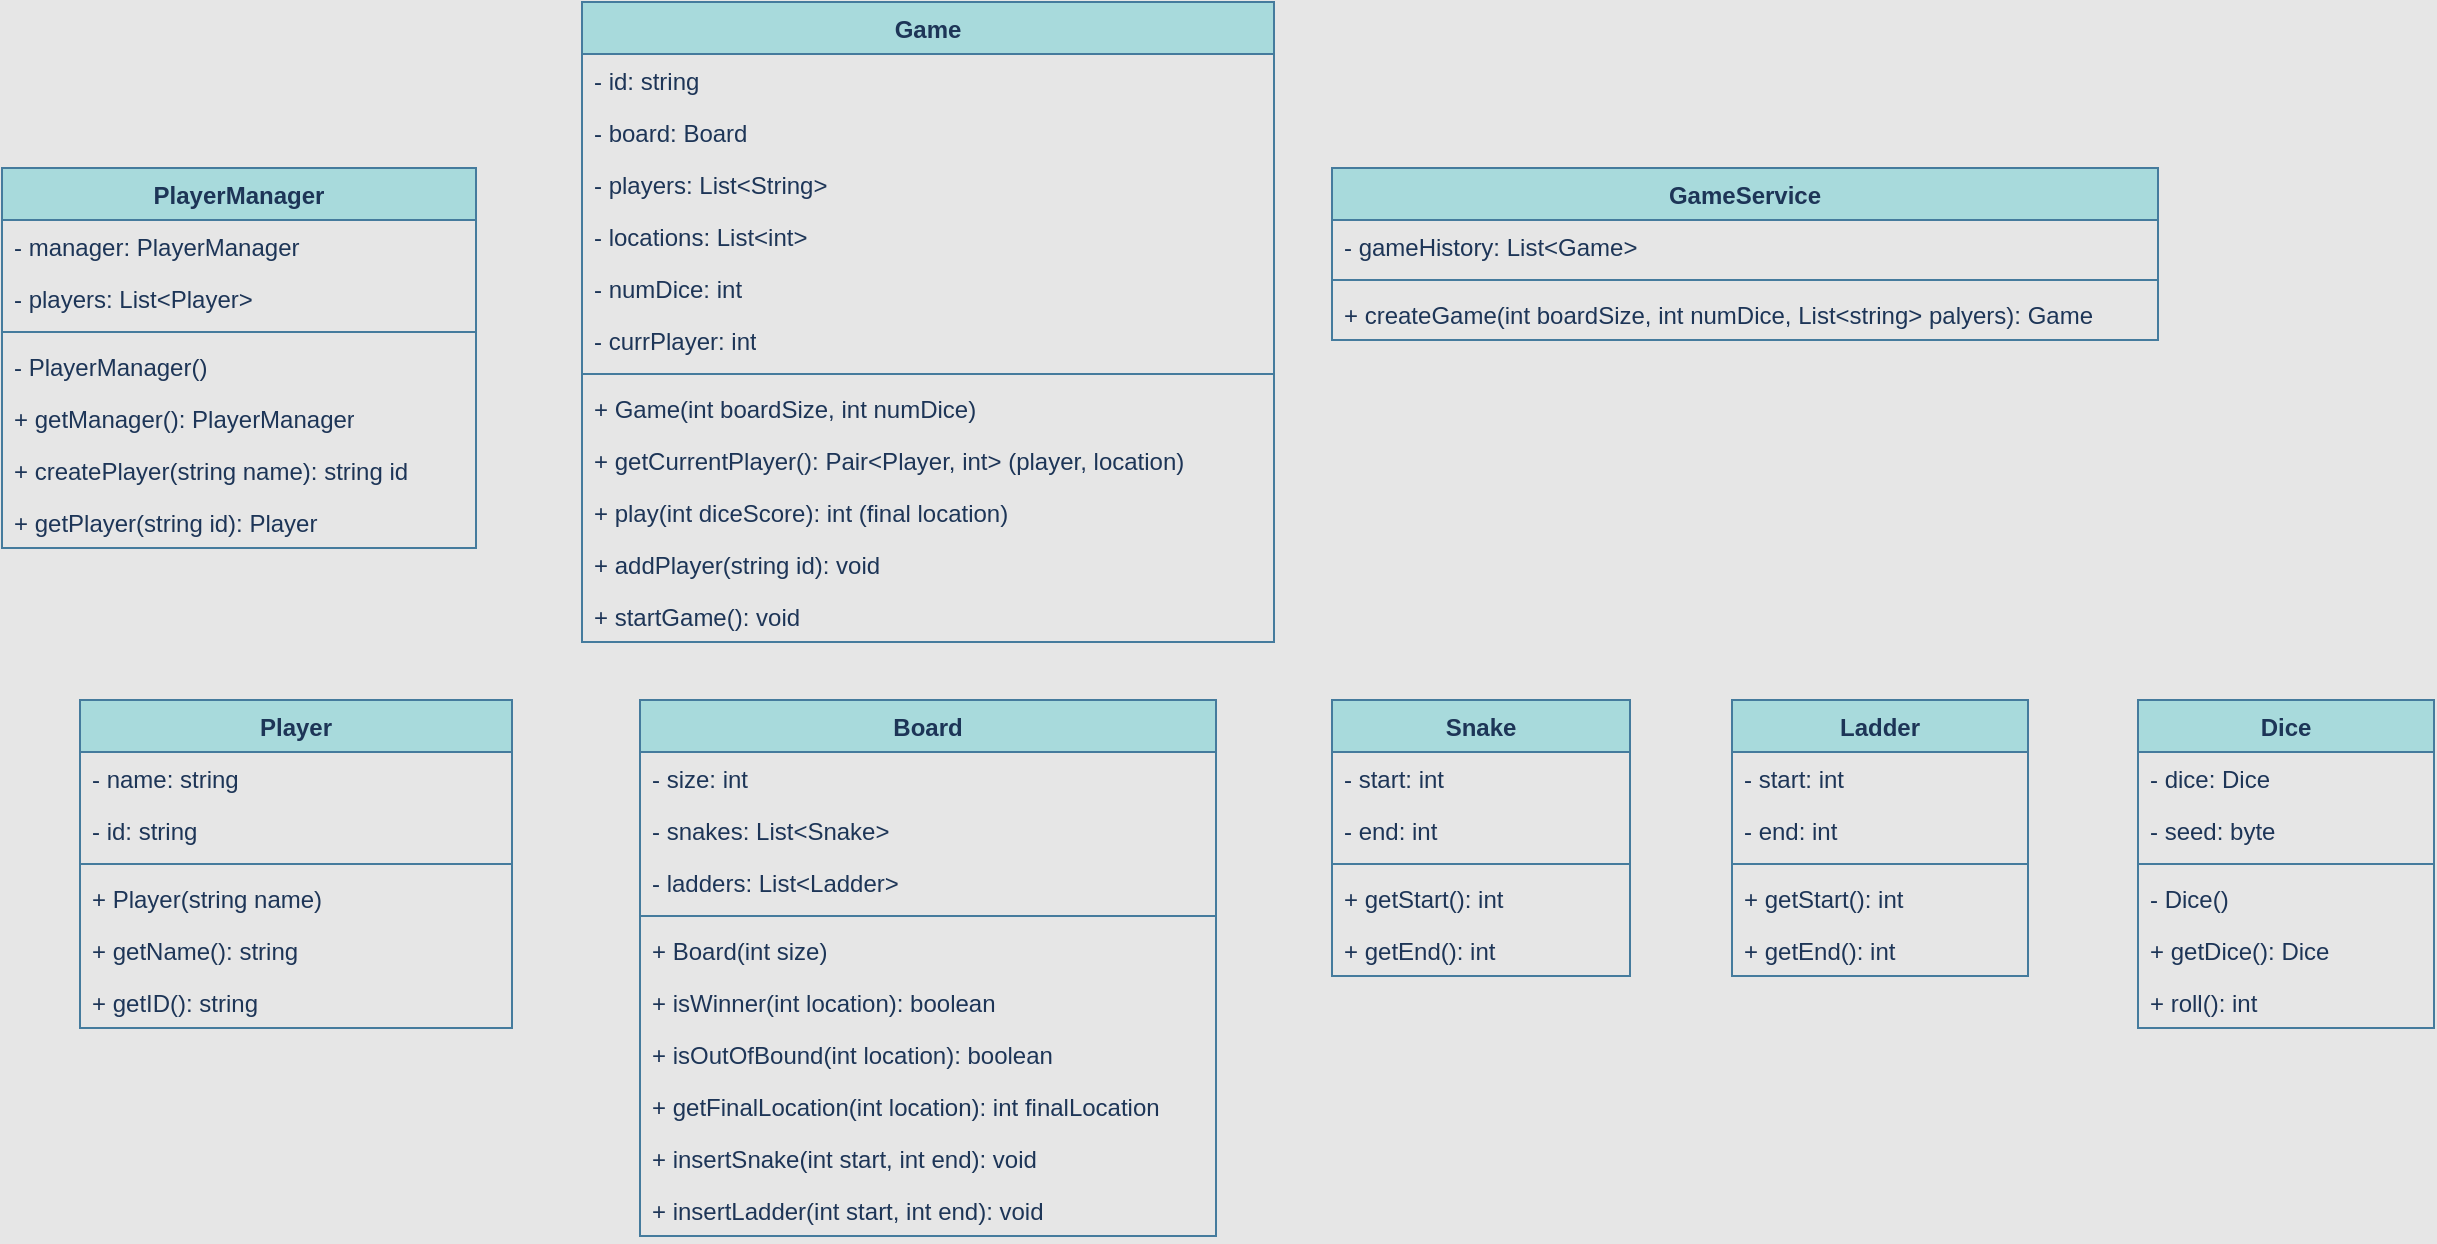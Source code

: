 <mxfile version="24.7.8">
  <diagram id="7yiGFviP3Rjw2FL_DnbX" name="Page-1">
    <mxGraphModel dx="1254" dy="1991" grid="0" gridSize="8" guides="1" tooltips="1" connect="1" arrows="1" fold="1" page="0" pageScale="1" pageWidth="1600" pageHeight="900" background="#E6E6E6" math="0" shadow="0">
      <root>
        <mxCell id="0" />
        <mxCell id="1" parent="0" />
        <mxCell id="nve-I-zOP6lifCFJhy5S-1" value="Player" style="swimlane;fontStyle=1;align=center;verticalAlign=top;childLayout=stackLayout;horizontal=1;startSize=26;horizontalStack=0;resizeParent=1;resizeParentMax=0;resizeLast=0;collapsible=1;marginBottom=0;whiteSpace=wrap;html=1;strokeColor=#457B9D;fontColor=#1D3557;fillColor=#A8DADC;" vertex="1" parent="1">
          <mxGeometry x="-536" y="-736" width="216" height="164" as="geometry" />
        </mxCell>
        <mxCell id="nve-I-zOP6lifCFJhy5S-2" value="- name: string" style="text;strokeColor=none;fillColor=none;align=left;verticalAlign=top;spacingLeft=4;spacingRight=4;overflow=hidden;rotatable=0;points=[[0,0.5],[1,0.5]];portConstraint=eastwest;whiteSpace=wrap;html=1;fontColor=#1D3557;" vertex="1" parent="nve-I-zOP6lifCFJhy5S-1">
          <mxGeometry y="26" width="216" height="26" as="geometry" />
        </mxCell>
        <mxCell id="nve-I-zOP6lifCFJhy5S-6" value="- id: string" style="text;strokeColor=none;fillColor=none;align=left;verticalAlign=top;spacingLeft=4;spacingRight=4;overflow=hidden;rotatable=0;points=[[0,0.5],[1,0.5]];portConstraint=eastwest;whiteSpace=wrap;html=1;fontColor=#1D3557;" vertex="1" parent="nve-I-zOP6lifCFJhy5S-1">
          <mxGeometry y="52" width="216" height="26" as="geometry" />
        </mxCell>
        <mxCell id="nve-I-zOP6lifCFJhy5S-3" value="" style="line;strokeWidth=1;fillColor=none;align=left;verticalAlign=middle;spacingTop=-1;spacingLeft=3;spacingRight=3;rotatable=0;labelPosition=right;points=[];portConstraint=eastwest;strokeColor=inherit;fontColor=#1D3557;" vertex="1" parent="nve-I-zOP6lifCFJhy5S-1">
          <mxGeometry y="78" width="216" height="8" as="geometry" />
        </mxCell>
        <mxCell id="nve-I-zOP6lifCFJhy5S-78" value="+ Player(string name)" style="text;strokeColor=none;fillColor=none;align=left;verticalAlign=top;spacingLeft=4;spacingRight=4;overflow=hidden;rotatable=0;points=[[0,0.5],[1,0.5]];portConstraint=eastwest;whiteSpace=wrap;html=1;fontColor=#1D3557;" vertex="1" parent="nve-I-zOP6lifCFJhy5S-1">
          <mxGeometry y="86" width="216" height="26" as="geometry" />
        </mxCell>
        <mxCell id="nve-I-zOP6lifCFJhy5S-4" value="+ getName(): string" style="text;strokeColor=none;fillColor=none;align=left;verticalAlign=top;spacingLeft=4;spacingRight=4;overflow=hidden;rotatable=0;points=[[0,0.5],[1,0.5]];portConstraint=eastwest;whiteSpace=wrap;html=1;fontColor=#1D3557;" vertex="1" parent="nve-I-zOP6lifCFJhy5S-1">
          <mxGeometry y="112" width="216" height="26" as="geometry" />
        </mxCell>
        <mxCell id="nve-I-zOP6lifCFJhy5S-79" value="+ getID(): string" style="text;strokeColor=none;fillColor=none;align=left;verticalAlign=top;spacingLeft=4;spacingRight=4;overflow=hidden;rotatable=0;points=[[0,0.5],[1,0.5]];portConstraint=eastwest;whiteSpace=wrap;html=1;fontColor=#1D3557;" vertex="1" parent="nve-I-zOP6lifCFJhy5S-1">
          <mxGeometry y="138" width="216" height="26" as="geometry" />
        </mxCell>
        <mxCell id="nve-I-zOP6lifCFJhy5S-10" value="Board" style="swimlane;fontStyle=1;align=center;verticalAlign=top;childLayout=stackLayout;horizontal=1;startSize=26;horizontalStack=0;resizeParent=1;resizeParentMax=0;resizeLast=0;collapsible=1;marginBottom=0;whiteSpace=wrap;html=1;strokeColor=#457B9D;fontColor=#1D3557;fillColor=#A8DADC;" vertex="1" parent="1">
          <mxGeometry x="-256" y="-736" width="288" height="268" as="geometry" />
        </mxCell>
        <mxCell id="nve-I-zOP6lifCFJhy5S-11" value="- size: int" style="text;strokeColor=none;fillColor=none;align=left;verticalAlign=top;spacingLeft=4;spacingRight=4;overflow=hidden;rotatable=0;points=[[0,0.5],[1,0.5]];portConstraint=eastwest;whiteSpace=wrap;html=1;fontColor=#1D3557;" vertex="1" parent="nve-I-zOP6lifCFJhy5S-10">
          <mxGeometry y="26" width="288" height="26" as="geometry" />
        </mxCell>
        <mxCell id="nve-I-zOP6lifCFJhy5S-19" value="- snakes: List&amp;lt;Snake&amp;gt;" style="text;strokeColor=none;fillColor=none;align=left;verticalAlign=top;spacingLeft=4;spacingRight=4;overflow=hidden;rotatable=0;points=[[0,0.5],[1,0.5]];portConstraint=eastwest;whiteSpace=wrap;html=1;fontColor=#1D3557;" vertex="1" parent="nve-I-zOP6lifCFJhy5S-10">
          <mxGeometry y="52" width="288" height="26" as="geometry" />
        </mxCell>
        <mxCell id="nve-I-zOP6lifCFJhy5S-20" value="- ladders: List&amp;lt;Ladder&amp;gt;" style="text;strokeColor=none;fillColor=none;align=left;verticalAlign=top;spacingLeft=4;spacingRight=4;overflow=hidden;rotatable=0;points=[[0,0.5],[1,0.5]];portConstraint=eastwest;whiteSpace=wrap;html=1;fontColor=#1D3557;" vertex="1" parent="nve-I-zOP6lifCFJhy5S-10">
          <mxGeometry y="78" width="288" height="26" as="geometry" />
        </mxCell>
        <mxCell id="nve-I-zOP6lifCFJhy5S-12" value="" style="line;strokeWidth=1;fillColor=none;align=left;verticalAlign=middle;spacingTop=-1;spacingLeft=3;spacingRight=3;rotatable=0;labelPosition=right;points=[];portConstraint=eastwest;strokeColor=inherit;fontColor=#1D3557;" vertex="1" parent="nve-I-zOP6lifCFJhy5S-10">
          <mxGeometry y="104" width="288" height="8" as="geometry" />
        </mxCell>
        <mxCell id="nve-I-zOP6lifCFJhy5S-84" value="+ Board(int size)" style="text;strokeColor=none;fillColor=none;align=left;verticalAlign=top;spacingLeft=4;spacingRight=4;overflow=hidden;rotatable=0;points=[[0,0.5],[1,0.5]];portConstraint=eastwest;whiteSpace=wrap;html=1;fontColor=#1D3557;" vertex="1" parent="nve-I-zOP6lifCFJhy5S-10">
          <mxGeometry y="112" width="288" height="26" as="geometry" />
        </mxCell>
        <mxCell id="nve-I-zOP6lifCFJhy5S-13" value="+ isWinner(int location): boolean" style="text;strokeColor=none;fillColor=none;align=left;verticalAlign=top;spacingLeft=4;spacingRight=4;overflow=hidden;rotatable=0;points=[[0,0.5],[1,0.5]];portConstraint=eastwest;whiteSpace=wrap;html=1;fontColor=#1D3557;" vertex="1" parent="nve-I-zOP6lifCFJhy5S-10">
          <mxGeometry y="138" width="288" height="26" as="geometry" />
        </mxCell>
        <mxCell id="nve-I-zOP6lifCFJhy5S-83" value="+ isOutOfBound(int location): boolean" style="text;strokeColor=none;fillColor=none;align=left;verticalAlign=top;spacingLeft=4;spacingRight=4;overflow=hidden;rotatable=0;points=[[0,0.5],[1,0.5]];portConstraint=eastwest;whiteSpace=wrap;html=1;fontColor=#1D3557;" vertex="1" parent="nve-I-zOP6lifCFJhy5S-10">
          <mxGeometry y="164" width="288" height="26" as="geometry" />
        </mxCell>
        <mxCell id="nve-I-zOP6lifCFJhy5S-21" value="+ getFinalLocation(int location): int finalLocation" style="text;strokeColor=none;fillColor=none;align=left;verticalAlign=top;spacingLeft=4;spacingRight=4;overflow=hidden;rotatable=0;points=[[0,0.5],[1,0.5]];portConstraint=eastwest;whiteSpace=wrap;html=1;fontColor=#1D3557;" vertex="1" parent="nve-I-zOP6lifCFJhy5S-10">
          <mxGeometry y="190" width="288" height="26" as="geometry" />
        </mxCell>
        <mxCell id="nve-I-zOP6lifCFJhy5S-35" value="+ insertSnake(int start, int end): void" style="text;strokeColor=none;fillColor=none;align=left;verticalAlign=top;spacingLeft=4;spacingRight=4;overflow=hidden;rotatable=0;points=[[0,0.5],[1,0.5]];portConstraint=eastwest;whiteSpace=wrap;html=1;fontColor=#1D3557;" vertex="1" parent="nve-I-zOP6lifCFJhy5S-10">
          <mxGeometry y="216" width="288" height="26" as="geometry" />
        </mxCell>
        <mxCell id="nve-I-zOP6lifCFJhy5S-36" value="+ insertLadder(int start, int end): void" style="text;strokeColor=none;fillColor=none;align=left;verticalAlign=top;spacingLeft=4;spacingRight=4;overflow=hidden;rotatable=0;points=[[0,0.5],[1,0.5]];portConstraint=eastwest;whiteSpace=wrap;html=1;fontColor=#1D3557;" vertex="1" parent="nve-I-zOP6lifCFJhy5S-10">
          <mxGeometry y="242" width="288" height="26" as="geometry" />
        </mxCell>
        <mxCell id="nve-I-zOP6lifCFJhy5S-22" value="Snake" style="swimlane;fontStyle=1;align=center;verticalAlign=top;childLayout=stackLayout;horizontal=1;startSize=26;horizontalStack=0;resizeParent=1;resizeParentMax=0;resizeLast=0;collapsible=1;marginBottom=0;whiteSpace=wrap;html=1;strokeColor=#457B9D;fontColor=#1D3557;fillColor=#A8DADC;" vertex="1" parent="1">
          <mxGeometry x="90" y="-736" width="149" height="138" as="geometry" />
        </mxCell>
        <mxCell id="nve-I-zOP6lifCFJhy5S-23" value="- start: int" style="text;strokeColor=none;fillColor=none;align=left;verticalAlign=top;spacingLeft=4;spacingRight=4;overflow=hidden;rotatable=0;points=[[0,0.5],[1,0.5]];portConstraint=eastwest;whiteSpace=wrap;html=1;fontColor=#1D3557;" vertex="1" parent="nve-I-zOP6lifCFJhy5S-22">
          <mxGeometry y="26" width="149" height="26" as="geometry" />
        </mxCell>
        <mxCell id="nve-I-zOP6lifCFJhy5S-24" value="- end: int" style="text;strokeColor=none;fillColor=none;align=left;verticalAlign=top;spacingLeft=4;spacingRight=4;overflow=hidden;rotatable=0;points=[[0,0.5],[1,0.5]];portConstraint=eastwest;whiteSpace=wrap;html=1;fontColor=#1D3557;" vertex="1" parent="nve-I-zOP6lifCFJhy5S-22">
          <mxGeometry y="52" width="149" height="26" as="geometry" />
        </mxCell>
        <mxCell id="nve-I-zOP6lifCFJhy5S-26" value="" style="line;strokeWidth=1;fillColor=none;align=left;verticalAlign=middle;spacingTop=-1;spacingLeft=3;spacingRight=3;rotatable=0;labelPosition=right;points=[];portConstraint=eastwest;strokeColor=inherit;fontColor=#1D3557;" vertex="1" parent="nve-I-zOP6lifCFJhy5S-22">
          <mxGeometry y="78" width="149" height="8" as="geometry" />
        </mxCell>
        <mxCell id="nve-I-zOP6lifCFJhy5S-27" value="+ getStart(): int" style="text;strokeColor=none;fillColor=none;align=left;verticalAlign=top;spacingLeft=4;spacingRight=4;overflow=hidden;rotatable=0;points=[[0,0.5],[1,0.5]];portConstraint=eastwest;whiteSpace=wrap;html=1;fontColor=#1D3557;" vertex="1" parent="nve-I-zOP6lifCFJhy5S-22">
          <mxGeometry y="86" width="149" height="26" as="geometry" />
        </mxCell>
        <mxCell id="nve-I-zOP6lifCFJhy5S-28" value="+ getEnd(): int" style="text;strokeColor=none;fillColor=none;align=left;verticalAlign=top;spacingLeft=4;spacingRight=4;overflow=hidden;rotatable=0;points=[[0,0.5],[1,0.5]];portConstraint=eastwest;whiteSpace=wrap;html=1;fontColor=#1D3557;" vertex="1" parent="nve-I-zOP6lifCFJhy5S-22">
          <mxGeometry y="112" width="149" height="26" as="geometry" />
        </mxCell>
        <mxCell id="nve-I-zOP6lifCFJhy5S-29" value="Ladder" style="swimlane;fontStyle=1;align=center;verticalAlign=top;childLayout=stackLayout;horizontal=1;startSize=26;horizontalStack=0;resizeParent=1;resizeParentMax=0;resizeLast=0;collapsible=1;marginBottom=0;whiteSpace=wrap;html=1;strokeColor=#457B9D;fontColor=#1D3557;fillColor=#A8DADC;" vertex="1" parent="1">
          <mxGeometry x="290" y="-736" width="148" height="138" as="geometry" />
        </mxCell>
        <mxCell id="nve-I-zOP6lifCFJhy5S-30" value="- start: int" style="text;strokeColor=none;fillColor=none;align=left;verticalAlign=top;spacingLeft=4;spacingRight=4;overflow=hidden;rotatable=0;points=[[0,0.5],[1,0.5]];portConstraint=eastwest;whiteSpace=wrap;html=1;fontColor=#1D3557;" vertex="1" parent="nve-I-zOP6lifCFJhy5S-29">
          <mxGeometry y="26" width="148" height="26" as="geometry" />
        </mxCell>
        <mxCell id="nve-I-zOP6lifCFJhy5S-31" value="- end: int" style="text;strokeColor=none;fillColor=none;align=left;verticalAlign=top;spacingLeft=4;spacingRight=4;overflow=hidden;rotatable=0;points=[[0,0.5],[1,0.5]];portConstraint=eastwest;whiteSpace=wrap;html=1;fontColor=#1D3557;" vertex="1" parent="nve-I-zOP6lifCFJhy5S-29">
          <mxGeometry y="52" width="148" height="26" as="geometry" />
        </mxCell>
        <mxCell id="nve-I-zOP6lifCFJhy5S-32" value="" style="line;strokeWidth=1;fillColor=none;align=left;verticalAlign=middle;spacingTop=-1;spacingLeft=3;spacingRight=3;rotatable=0;labelPosition=right;points=[];portConstraint=eastwest;strokeColor=inherit;fontColor=#1D3557;" vertex="1" parent="nve-I-zOP6lifCFJhy5S-29">
          <mxGeometry y="78" width="148" height="8" as="geometry" />
        </mxCell>
        <mxCell id="nve-I-zOP6lifCFJhy5S-33" value="+ getStart(): int" style="text;strokeColor=none;fillColor=none;align=left;verticalAlign=top;spacingLeft=4;spacingRight=4;overflow=hidden;rotatable=0;points=[[0,0.5],[1,0.5]];portConstraint=eastwest;whiteSpace=wrap;html=1;fontColor=#1D3557;" vertex="1" parent="nve-I-zOP6lifCFJhy5S-29">
          <mxGeometry y="86" width="148" height="26" as="geometry" />
        </mxCell>
        <mxCell id="nve-I-zOP6lifCFJhy5S-34" value="+ getEnd(): int" style="text;strokeColor=none;fillColor=none;align=left;verticalAlign=top;spacingLeft=4;spacingRight=4;overflow=hidden;rotatable=0;points=[[0,0.5],[1,0.5]];portConstraint=eastwest;whiteSpace=wrap;html=1;fontColor=#1D3557;" vertex="1" parent="nve-I-zOP6lifCFJhy5S-29">
          <mxGeometry y="112" width="148" height="26" as="geometry" />
        </mxCell>
        <mxCell id="nve-I-zOP6lifCFJhy5S-37" value="Dice" style="swimlane;fontStyle=1;align=center;verticalAlign=top;childLayout=stackLayout;horizontal=1;startSize=26;horizontalStack=0;resizeParent=1;resizeParentMax=0;resizeLast=0;collapsible=1;marginBottom=0;whiteSpace=wrap;html=1;strokeColor=#457B9D;fontColor=#1D3557;fillColor=#A8DADC;" vertex="1" parent="1">
          <mxGeometry x="493" y="-736" width="148" height="164" as="geometry" />
        </mxCell>
        <mxCell id="nve-I-zOP6lifCFJhy5S-43" value="- dice: Dice" style="text;strokeColor=none;fillColor=none;align=left;verticalAlign=top;spacingLeft=4;spacingRight=4;overflow=hidden;rotatable=0;points=[[0,0.5],[1,0.5]];portConstraint=eastwest;whiteSpace=wrap;html=1;fontColor=#1D3557;" vertex="1" parent="nve-I-zOP6lifCFJhy5S-37">
          <mxGeometry y="26" width="148" height="26" as="geometry" />
        </mxCell>
        <mxCell id="nve-I-zOP6lifCFJhy5S-38" value="- seed: byte" style="text;strokeColor=none;fillColor=none;align=left;verticalAlign=top;spacingLeft=4;spacingRight=4;overflow=hidden;rotatable=0;points=[[0,0.5],[1,0.5]];portConstraint=eastwest;whiteSpace=wrap;html=1;fontColor=#1D3557;" vertex="1" parent="nve-I-zOP6lifCFJhy5S-37">
          <mxGeometry y="52" width="148" height="26" as="geometry" />
        </mxCell>
        <mxCell id="nve-I-zOP6lifCFJhy5S-40" value="" style="line;strokeWidth=1;fillColor=none;align=left;verticalAlign=middle;spacingTop=-1;spacingLeft=3;spacingRight=3;rotatable=0;labelPosition=right;points=[];portConstraint=eastwest;strokeColor=inherit;fontColor=#1D3557;" vertex="1" parent="nve-I-zOP6lifCFJhy5S-37">
          <mxGeometry y="78" width="148" height="8" as="geometry" />
        </mxCell>
        <mxCell id="nve-I-zOP6lifCFJhy5S-85" value="- Dice()" style="text;strokeColor=none;fillColor=none;align=left;verticalAlign=top;spacingLeft=4;spacingRight=4;overflow=hidden;rotatable=0;points=[[0,0.5],[1,0.5]];portConstraint=eastwest;whiteSpace=wrap;html=1;fontColor=#1D3557;" vertex="1" parent="nve-I-zOP6lifCFJhy5S-37">
          <mxGeometry y="86" width="148" height="26" as="geometry" />
        </mxCell>
        <mxCell id="nve-I-zOP6lifCFJhy5S-86" value="+ getDice(): Dice" style="text;strokeColor=none;fillColor=none;align=left;verticalAlign=top;spacingLeft=4;spacingRight=4;overflow=hidden;rotatable=0;points=[[0,0.5],[1,0.5]];portConstraint=eastwest;whiteSpace=wrap;html=1;fontColor=#1D3557;" vertex="1" parent="nve-I-zOP6lifCFJhy5S-37">
          <mxGeometry y="112" width="148" height="26" as="geometry" />
        </mxCell>
        <mxCell id="nve-I-zOP6lifCFJhy5S-41" value="+ roll(): int" style="text;strokeColor=none;fillColor=none;align=left;verticalAlign=top;spacingLeft=4;spacingRight=4;overflow=hidden;rotatable=0;points=[[0,0.5],[1,0.5]];portConstraint=eastwest;whiteSpace=wrap;html=1;fontColor=#1D3557;" vertex="1" parent="nve-I-zOP6lifCFJhy5S-37">
          <mxGeometry y="138" width="148" height="26" as="geometry" />
        </mxCell>
        <mxCell id="nve-I-zOP6lifCFJhy5S-45" value="Game" style="swimlane;fontStyle=1;align=center;verticalAlign=top;childLayout=stackLayout;horizontal=1;startSize=26;horizontalStack=0;resizeParent=1;resizeParentMax=0;resizeLast=0;collapsible=1;marginBottom=0;whiteSpace=wrap;html=1;strokeColor=#457B9D;fontColor=#1D3557;fillColor=#A8DADC;" vertex="1" parent="1">
          <mxGeometry x="-285" y="-1085" width="346" height="320" as="geometry" />
        </mxCell>
        <mxCell id="nve-I-zOP6lifCFJhy5S-77" value="- id: string" style="text;strokeColor=none;fillColor=none;align=left;verticalAlign=top;spacingLeft=4;spacingRight=4;overflow=hidden;rotatable=0;points=[[0,0.5],[1,0.5]];portConstraint=eastwest;whiteSpace=wrap;html=1;fontColor=#1D3557;" vertex="1" parent="nve-I-zOP6lifCFJhy5S-45">
          <mxGeometry y="26" width="346" height="26" as="geometry" />
        </mxCell>
        <mxCell id="nve-I-zOP6lifCFJhy5S-46" value="- board: Board" style="text;strokeColor=none;fillColor=none;align=left;verticalAlign=top;spacingLeft=4;spacingRight=4;overflow=hidden;rotatable=0;points=[[0,0.5],[1,0.5]];portConstraint=eastwest;whiteSpace=wrap;html=1;fontColor=#1D3557;" vertex="1" parent="nve-I-zOP6lifCFJhy5S-45">
          <mxGeometry y="52" width="346" height="26" as="geometry" />
        </mxCell>
        <mxCell id="nve-I-zOP6lifCFJhy5S-47" value="- players: List&amp;lt;String&amp;gt;" style="text;strokeColor=none;fillColor=none;align=left;verticalAlign=top;spacingLeft=4;spacingRight=4;overflow=hidden;rotatable=0;points=[[0,0.5],[1,0.5]];portConstraint=eastwest;whiteSpace=wrap;html=1;fontColor=#1D3557;" vertex="1" parent="nve-I-zOP6lifCFJhy5S-45">
          <mxGeometry y="78" width="346" height="26" as="geometry" />
        </mxCell>
        <mxCell id="nve-I-zOP6lifCFJhy5S-87" value="- locations: List&amp;lt;int&amp;gt;" style="text;strokeColor=none;fillColor=none;align=left;verticalAlign=top;spacingLeft=4;spacingRight=4;overflow=hidden;rotatable=0;points=[[0,0.5],[1,0.5]];portConstraint=eastwest;whiteSpace=wrap;html=1;fontColor=#1D3557;" vertex="1" parent="nve-I-zOP6lifCFJhy5S-45">
          <mxGeometry y="104" width="346" height="26" as="geometry" />
        </mxCell>
        <mxCell id="nve-I-zOP6lifCFJhy5S-75" value="- numDice: int" style="text;strokeColor=none;fillColor=none;align=left;verticalAlign=top;spacingLeft=4;spacingRight=4;overflow=hidden;rotatable=0;points=[[0,0.5],[1,0.5]];portConstraint=eastwest;whiteSpace=wrap;html=1;fontColor=#1D3557;" vertex="1" parent="nve-I-zOP6lifCFJhy5S-45">
          <mxGeometry y="130" width="346" height="26" as="geometry" />
        </mxCell>
        <mxCell id="nve-I-zOP6lifCFJhy5S-63" value="- currPlayer: int" style="text;strokeColor=none;fillColor=none;align=left;verticalAlign=top;spacingLeft=4;spacingRight=4;overflow=hidden;rotatable=0;points=[[0,0.5],[1,0.5]];portConstraint=eastwest;whiteSpace=wrap;html=1;fontColor=#1D3557;" vertex="1" parent="nve-I-zOP6lifCFJhy5S-45">
          <mxGeometry y="156" width="346" height="26" as="geometry" />
        </mxCell>
        <mxCell id="nve-I-zOP6lifCFJhy5S-49" value="" style="line;strokeWidth=1;fillColor=none;align=left;verticalAlign=middle;spacingTop=-1;spacingLeft=3;spacingRight=3;rotatable=0;labelPosition=right;points=[];portConstraint=eastwest;strokeColor=inherit;fontColor=#1D3557;" vertex="1" parent="nve-I-zOP6lifCFJhy5S-45">
          <mxGeometry y="182" width="346" height="8" as="geometry" />
        </mxCell>
        <mxCell id="nve-I-zOP6lifCFJhy5S-65" value="+ Game(int boardSize, int numDice)" style="text;strokeColor=none;fillColor=none;align=left;verticalAlign=top;spacingLeft=4;spacingRight=4;overflow=hidden;rotatable=0;points=[[0,0.5],[1,0.5]];portConstraint=eastwest;whiteSpace=wrap;html=1;fontColor=#1D3557;" vertex="1" parent="nve-I-zOP6lifCFJhy5S-45">
          <mxGeometry y="190" width="346" height="26" as="geometry" />
        </mxCell>
        <mxCell id="nve-I-zOP6lifCFJhy5S-50" value="+ getCurrentPlayer(): Pair&amp;lt;Player, int&amp;gt; (player, location)" style="text;strokeColor=none;fillColor=none;align=left;verticalAlign=top;spacingLeft=4;spacingRight=4;overflow=hidden;rotatable=0;points=[[0,0.5],[1,0.5]];portConstraint=eastwest;whiteSpace=wrap;html=1;fontColor=#1D3557;" vertex="1" parent="nve-I-zOP6lifCFJhy5S-45">
          <mxGeometry y="216" width="346" height="26" as="geometry" />
        </mxCell>
        <mxCell id="nve-I-zOP6lifCFJhy5S-64" value="+ play(int diceScore): int (final location)" style="text;strokeColor=none;fillColor=none;align=left;verticalAlign=top;spacingLeft=4;spacingRight=4;overflow=hidden;rotatable=0;points=[[0,0.5],[1,0.5]];portConstraint=eastwest;whiteSpace=wrap;html=1;fontColor=#1D3557;" vertex="1" parent="nve-I-zOP6lifCFJhy5S-45">
          <mxGeometry y="242" width="346" height="26" as="geometry" />
        </mxCell>
        <mxCell id="nve-I-zOP6lifCFJhy5S-74" value="+ addPlayer(string id): void" style="text;strokeColor=none;fillColor=none;align=left;verticalAlign=top;spacingLeft=4;spacingRight=4;overflow=hidden;rotatable=0;points=[[0,0.5],[1,0.5]];portConstraint=eastwest;whiteSpace=wrap;html=1;fontColor=#1D3557;" vertex="1" parent="nve-I-zOP6lifCFJhy5S-45">
          <mxGeometry y="268" width="346" height="26" as="geometry" />
        </mxCell>
        <mxCell id="nve-I-zOP6lifCFJhy5S-76" value="+ startGame(): void" style="text;strokeColor=none;fillColor=none;align=left;verticalAlign=top;spacingLeft=4;spacingRight=4;overflow=hidden;rotatable=0;points=[[0,0.5],[1,0.5]];portConstraint=eastwest;whiteSpace=wrap;html=1;fontColor=#1D3557;" vertex="1" parent="nve-I-zOP6lifCFJhy5S-45">
          <mxGeometry y="294" width="346" height="26" as="geometry" />
        </mxCell>
        <mxCell id="nve-I-zOP6lifCFJhy5S-54" value="PlayerManager" style="swimlane;fontStyle=1;align=center;verticalAlign=top;childLayout=stackLayout;horizontal=1;startSize=26;horizontalStack=0;resizeParent=1;resizeParentMax=0;resizeLast=0;collapsible=1;marginBottom=0;whiteSpace=wrap;html=1;strokeColor=#457B9D;fontColor=#1D3557;fillColor=#A8DADC;" vertex="1" parent="1">
          <mxGeometry x="-575" y="-1002" width="237" height="190" as="geometry" />
        </mxCell>
        <mxCell id="nve-I-zOP6lifCFJhy5S-81" value="- manager: PlayerManager" style="text;strokeColor=none;fillColor=none;align=left;verticalAlign=top;spacingLeft=4;spacingRight=4;overflow=hidden;rotatable=0;points=[[0,0.5],[1,0.5]];portConstraint=eastwest;whiteSpace=wrap;html=1;fontColor=#1D3557;" vertex="1" parent="nve-I-zOP6lifCFJhy5S-54">
          <mxGeometry y="26" width="237" height="26" as="geometry" />
        </mxCell>
        <mxCell id="nve-I-zOP6lifCFJhy5S-55" value="- players: List&amp;lt;Player&amp;gt;" style="text;strokeColor=none;fillColor=none;align=left;verticalAlign=top;spacingLeft=4;spacingRight=4;overflow=hidden;rotatable=0;points=[[0,0.5],[1,0.5]];portConstraint=eastwest;whiteSpace=wrap;html=1;fontColor=#1D3557;" vertex="1" parent="nve-I-zOP6lifCFJhy5S-54">
          <mxGeometry y="52" width="237" height="26" as="geometry" />
        </mxCell>
        <mxCell id="nve-I-zOP6lifCFJhy5S-58" value="" style="line;strokeWidth=1;fillColor=none;align=left;verticalAlign=middle;spacingTop=-1;spacingLeft=3;spacingRight=3;rotatable=0;labelPosition=right;points=[];portConstraint=eastwest;strokeColor=inherit;fontColor=#1D3557;" vertex="1" parent="nve-I-zOP6lifCFJhy5S-54">
          <mxGeometry y="78" width="237" height="8" as="geometry" />
        </mxCell>
        <mxCell id="nve-I-zOP6lifCFJhy5S-82" value="- PlayerManager()" style="text;strokeColor=none;fillColor=none;align=left;verticalAlign=top;spacingLeft=4;spacingRight=4;overflow=hidden;rotatable=0;points=[[0,0.5],[1,0.5]];portConstraint=eastwest;whiteSpace=wrap;html=1;fontColor=#1D3557;" vertex="1" parent="nve-I-zOP6lifCFJhy5S-54">
          <mxGeometry y="86" width="237" height="26" as="geometry" />
        </mxCell>
        <mxCell id="nve-I-zOP6lifCFJhy5S-80" value="+ getManager(): PlayerManager" style="text;strokeColor=none;fillColor=none;align=left;verticalAlign=top;spacingLeft=4;spacingRight=4;overflow=hidden;rotatable=0;points=[[0,0.5],[1,0.5]];portConstraint=eastwest;whiteSpace=wrap;html=1;fontColor=#1D3557;" vertex="1" parent="nve-I-zOP6lifCFJhy5S-54">
          <mxGeometry y="112" width="237" height="26" as="geometry" />
        </mxCell>
        <mxCell id="nve-I-zOP6lifCFJhy5S-62" value="+ createPlayer(string name): string id" style="text;strokeColor=none;fillColor=none;align=left;verticalAlign=top;spacingLeft=4;spacingRight=4;overflow=hidden;rotatable=0;points=[[0,0.5],[1,0.5]];portConstraint=eastwest;whiteSpace=wrap;html=1;fontColor=#1D3557;" vertex="1" parent="nve-I-zOP6lifCFJhy5S-54">
          <mxGeometry y="138" width="237" height="26" as="geometry" />
        </mxCell>
        <mxCell id="nve-I-zOP6lifCFJhy5S-61" value="+ getPlayer(string id): Player" style="text;strokeColor=none;fillColor=none;align=left;verticalAlign=top;spacingLeft=4;spacingRight=4;overflow=hidden;rotatable=0;points=[[0,0.5],[1,0.5]];portConstraint=eastwest;whiteSpace=wrap;html=1;fontColor=#1D3557;" vertex="1" parent="nve-I-zOP6lifCFJhy5S-54">
          <mxGeometry y="164" width="237" height="26" as="geometry" />
        </mxCell>
        <mxCell id="nve-I-zOP6lifCFJhy5S-66" value="GameService" style="swimlane;fontStyle=1;align=center;verticalAlign=top;childLayout=stackLayout;horizontal=1;startSize=26;horizontalStack=0;resizeParent=1;resizeParentMax=0;resizeLast=0;collapsible=1;marginBottom=0;whiteSpace=wrap;html=1;strokeColor=#457B9D;fontColor=#1D3557;fillColor=#A8DADC;" vertex="1" parent="1">
          <mxGeometry x="90" y="-1002" width="413" height="86" as="geometry" />
        </mxCell>
        <mxCell id="nve-I-zOP6lifCFJhy5S-69" value="- gameHistory: List&amp;lt;Game&amp;gt;" style="text;strokeColor=none;fillColor=none;align=left;verticalAlign=top;spacingLeft=4;spacingRight=4;overflow=hidden;rotatable=0;points=[[0,0.5],[1,0.5]];portConstraint=eastwest;whiteSpace=wrap;html=1;fontColor=#1D3557;" vertex="1" parent="nve-I-zOP6lifCFJhy5S-66">
          <mxGeometry y="26" width="413" height="26" as="geometry" />
        </mxCell>
        <mxCell id="nve-I-zOP6lifCFJhy5S-70" value="" style="line;strokeWidth=1;fillColor=none;align=left;verticalAlign=middle;spacingTop=-1;spacingLeft=3;spacingRight=3;rotatable=0;labelPosition=right;points=[];portConstraint=eastwest;strokeColor=inherit;fontColor=#1D3557;" vertex="1" parent="nve-I-zOP6lifCFJhy5S-66">
          <mxGeometry y="52" width="413" height="8" as="geometry" />
        </mxCell>
        <mxCell id="nve-I-zOP6lifCFJhy5S-71" value="+ createGame(int boardSize, int numDice, List&amp;lt;string&amp;gt; palyers): Game" style="text;strokeColor=none;fillColor=none;align=left;verticalAlign=top;spacingLeft=4;spacingRight=4;overflow=hidden;rotatable=0;points=[[0,0.5],[1,0.5]];portConstraint=eastwest;whiteSpace=wrap;html=1;fontColor=#1D3557;" vertex="1" parent="nve-I-zOP6lifCFJhy5S-66">
          <mxGeometry y="60" width="413" height="26" as="geometry" />
        </mxCell>
      </root>
    </mxGraphModel>
  </diagram>
</mxfile>
